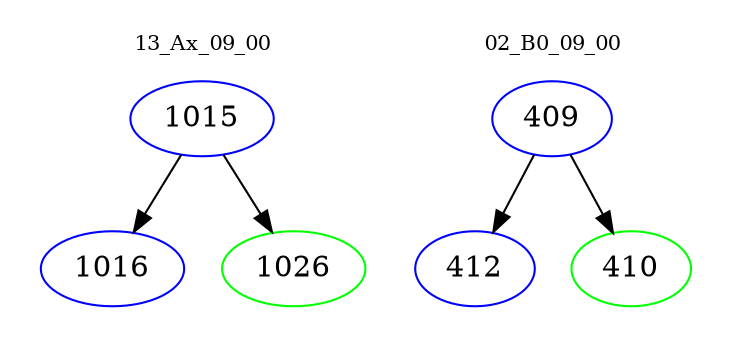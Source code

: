 digraph{
subgraph cluster_0 {
color = white
label = "13_Ax_09_00";
fontsize=10;
T0_1015 [label="1015", color="blue"]
T0_1015 -> T0_1016 [color="black"]
T0_1016 [label="1016", color="blue"]
T0_1015 -> T0_1026 [color="black"]
T0_1026 [label="1026", color="green"]
}
subgraph cluster_1 {
color = white
label = "02_B0_09_00";
fontsize=10;
T1_409 [label="409", color="blue"]
T1_409 -> T1_412 [color="black"]
T1_412 [label="412", color="blue"]
T1_409 -> T1_410 [color="black"]
T1_410 [label="410", color="green"]
}
}
